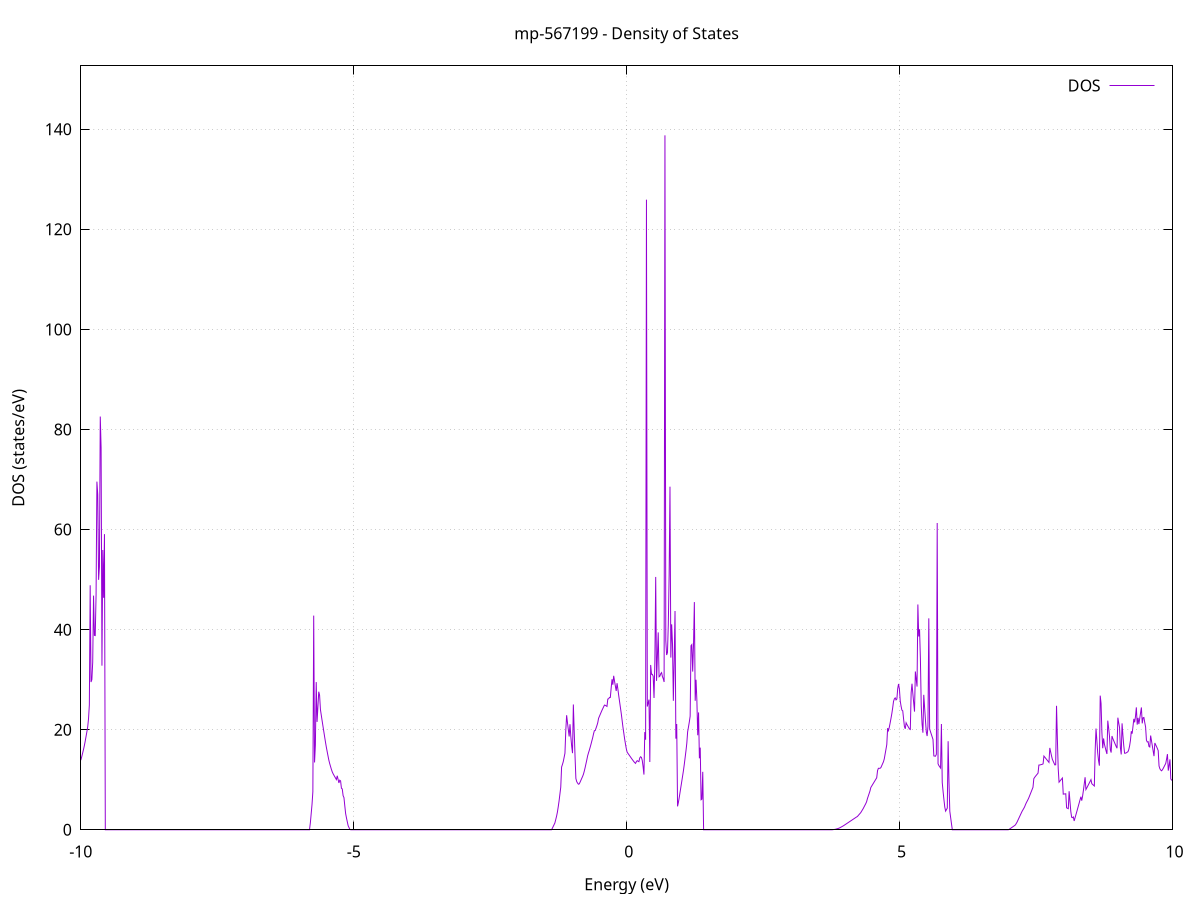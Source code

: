 set title 'mp-567199 - Density of States'
set xlabel 'Energy (eV)'
set ylabel 'DOS (states/eV)'
set grid
set xrange [-10:10]
set yrange [0:152.664]
set xzeroaxis lt -1
set terminal png size 800,600
set output 'mp-567199_dos_gnuplot.png'
plot '-' using 1:2 with lines title 'DOS'
-16.124100 0.000000
-16.108700 0.000000
-16.093300 0.000000
-16.077900 0.000000
-16.062500 0.000000
-16.047100 0.000000
-16.031700 0.000000
-16.016400 0.000000
-16.001000 0.000000
-15.985600 0.000000
-15.970200 0.000000
-15.954800 0.000000
-15.939400 0.000000
-15.924000 0.000000
-15.908600 0.000000
-15.893200 0.000000
-15.877800 0.000000
-15.862400 0.000000
-15.847000 0.000000
-15.831600 0.000000
-15.816200 0.000000
-15.800800 0.000000
-15.785400 0.000000
-15.770000 0.000000
-15.754700 0.000000
-15.739300 0.000000
-15.723900 0.000000
-15.708500 0.000000
-15.693100 0.000000
-15.677700 0.000000
-15.662300 0.000000
-15.646900 0.000000
-15.631500 0.000000
-15.616100 0.000000
-15.600700 0.000000
-15.585300 0.000000
-15.569900 0.000000
-15.554500 0.000000
-15.539100 0.000000
-15.523700 0.000000
-15.508300 0.000000
-15.493000 0.000000
-15.477600 0.000000
-15.462200 0.000000
-15.446800 0.000000
-15.431400 0.000000
-15.416000 0.000000
-15.400600 0.000000
-15.385200 0.000000
-15.369800 0.000000
-15.354400 0.000000
-15.339000 0.000000
-15.323600 0.000000
-15.308200 0.000000
-15.292800 0.000000
-15.277400 0.000000
-15.262000 0.000000
-15.246600 0.000000
-15.231200 0.000000
-15.215900 0.000000
-15.200500 0.000000
-15.185100 0.000000
-15.169700 0.000000
-15.154300 0.000000
-15.138900 0.000000
-15.123500 0.000000
-15.108100 0.000000
-15.092700 0.000000
-15.077300 0.000000
-15.061900 0.000000
-15.046500 0.000000
-15.031100 0.000000
-15.015700 0.000000
-15.000300 0.000000
-14.984900 0.000000
-14.969500 0.000000
-14.954200 0.000000
-14.938800 0.000000
-14.923400 0.000000
-14.908000 0.000000
-14.892600 0.000000
-14.877200 0.000000
-14.861800 0.000000
-14.846400 0.000000
-14.831000 0.000000
-14.815600 0.000000
-14.800200 0.000000
-14.784800 0.000000
-14.769400 0.000000
-14.754000 0.000000
-14.738600 0.000000
-14.723200 33.260700
-14.707800 47.904500
-14.692500 266.033100
-14.677100 316.564500
-14.661700 268.618700
-14.646300 130.494100
-14.630900 0.000000
-14.615500 589.381400
-14.600100 134.035800
-14.584700 87.069500
-14.569300 578.123600
-14.553900 329.712100
-14.538500 0.000000
-14.523100 0.000000
-14.507700 0.000000
-14.492300 0.000000
-14.476900 0.000000
-14.461500 0.000000
-14.446100 0.000000
-14.430800 0.000000
-14.415400 0.000000
-14.400000 0.000000
-14.384600 0.000000
-14.369200 0.000000
-14.353800 0.000000
-14.338400 0.000000
-14.323000 0.000000
-14.307600 0.000000
-14.292200 0.000000
-14.276800 0.000000
-14.261400 0.000000
-14.246000 0.000000
-14.230600 0.000000
-14.215200 0.000000
-14.199800 0.000000
-14.184400 0.000000
-14.169100 0.000000
-14.153700 0.000000
-14.138300 0.000000
-14.122900 0.000000
-14.107500 0.000000
-14.092100 0.000000
-14.076700 0.000000
-14.061300 0.000000
-14.045900 0.000000
-14.030500 0.000000
-14.015100 0.000000
-13.999700 0.000000
-13.984300 0.000000
-13.968900 0.000000
-13.953500 0.000000
-13.938100 0.000000
-13.922700 0.000000
-13.907400 0.000000
-13.892000 0.000000
-13.876600 0.000000
-13.861200 0.000000
-13.845800 0.000000
-13.830400 0.000000
-13.815000 0.000000
-13.799600 0.000000
-13.784200 0.000000
-13.768800 0.000000
-13.753400 0.000000
-13.738000 0.000000
-13.722600 0.000000
-13.707200 0.000000
-13.691800 0.000000
-13.676400 0.000000
-13.661000 0.000000
-13.645700 0.000000
-13.630300 0.000000
-13.614900 0.000000
-13.599500 0.000000
-13.584100 0.000000
-13.568700 0.000000
-13.553300 0.000000
-13.537900 0.000000
-13.522500 0.000000
-13.507100 0.000000
-13.491700 0.000000
-13.476300 0.000000
-13.460900 0.000000
-13.445500 0.000000
-13.430100 0.000000
-13.414700 0.000000
-13.399300 0.000000
-13.384000 0.000000
-13.368600 0.000000
-13.353200 0.000000
-13.337800 0.000000
-13.322400 0.000000
-13.307000 0.000000
-13.291600 0.000000
-13.276200 0.000000
-13.260800 0.000000
-13.245400 0.000000
-13.230000 0.000000
-13.214600 0.000000
-13.199200 0.000000
-13.183800 0.000000
-13.168400 0.000000
-13.153000 0.000000
-13.137600 0.000000
-13.122300 0.000000
-13.106900 0.000000
-13.091500 0.000000
-13.076100 0.000000
-13.060700 0.000000
-13.045300 0.000000
-13.029900 0.000000
-13.014500 0.000000
-12.999100 0.000000
-12.983700 0.000000
-12.968300 0.000000
-12.952900 0.000000
-12.937500 0.000000
-12.922100 0.000000
-12.906700 0.000000
-12.891300 0.000000
-12.875900 0.000000
-12.860600 0.000000
-12.845200 0.000000
-12.829800 0.000000
-12.814400 0.000000
-12.799000 0.000000
-12.783600 0.000000
-12.768200 0.000000
-12.752800 0.000000
-12.737400 0.000000
-12.722000 0.000000
-12.706600 0.000000
-12.691200 0.000000
-12.675800 0.000000
-12.660400 0.000000
-12.645000 0.000000
-12.629600 0.000000
-12.614200 0.000000
-12.598900 0.000000
-12.583500 0.000000
-12.568100 0.000000
-12.552700 0.000000
-12.537300 0.000000
-12.521900 0.000000
-12.506500 0.000000
-12.491100 0.000000
-12.475700 0.000000
-12.460300 0.000000
-12.444900 0.000000
-12.429500 0.000000
-12.414100 0.000000
-12.398700 0.000000
-12.383300 0.000000
-12.367900 0.000000
-12.352500 0.000000
-12.337200 0.000000
-12.321800 0.000000
-12.306400 0.000000
-12.291000 0.000000
-12.275600 0.000000
-12.260200 0.000000
-12.244800 0.000000
-12.229400 0.000000
-12.214000 0.000000
-12.198600 0.000000
-12.183200 0.000000
-12.167800 0.000000
-12.152400 0.000000
-12.137000 0.000000
-12.121600 0.000000
-12.106200 0.000000
-12.090800 0.000000
-12.075500 0.000000
-12.060100 0.000000
-12.044700 0.000000
-12.029300 0.000000
-12.013900 0.000000
-11.998500 0.000000
-11.983100 0.000000
-11.967700 0.000000
-11.952300 0.000000
-11.936900 0.000000
-11.921500 0.000000
-11.906100 0.000000
-11.890700 0.000000
-11.875300 0.000000
-11.859900 0.000000
-11.844500 0.000000
-11.829100 0.000000
-11.813800 0.000000
-11.798400 0.000000
-11.783000 0.000000
-11.767600 0.000000
-11.752200 0.000000
-11.736800 0.000000
-11.721400 0.000000
-11.706000 0.000000
-11.690600 0.000000
-11.675200 0.000000
-11.659800 0.000000
-11.644400 0.000000
-11.629000 0.000000
-11.613600 0.000000
-11.598200 0.000000
-11.582800 0.000000
-11.567400 0.000000
-11.552100 0.000000
-11.536700 0.000000
-11.521300 0.000000
-11.505900 0.000000
-11.490500 0.000000
-11.475100 0.000000
-11.459700 0.000000
-11.444300 0.000000
-11.428900 0.000000
-11.413500 0.000000
-11.398100 0.000000
-11.382700 0.000000
-11.367300 0.000000
-11.351900 0.000000
-11.336500 0.000000
-11.321100 0.000000
-11.305700 0.000000
-11.290400 0.000000
-11.275000 0.000000
-11.259600 0.000000
-11.244200 0.000000
-11.228800 0.000000
-11.213400 0.000000
-11.198000 0.000000
-11.182600 0.000000
-11.167200 0.000000
-11.151800 0.000000
-11.136400 0.000000
-11.121000 0.000000
-11.105600 0.000000
-11.090200 0.000000
-11.074800 0.000000
-11.059400 0.000000
-11.044000 0.000000
-11.028600 0.000000
-11.013300 0.000000
-10.997900 0.000000
-10.982500 0.000000
-10.967100 0.000000
-10.951700 0.000000
-10.936300 0.000000
-10.920900 0.000000
-10.905500 0.000000
-10.890100 0.000000
-10.874700 0.000000
-10.859300 0.000000
-10.843900 0.000000
-10.828500 0.000000
-10.813100 0.000000
-10.797700 0.000000
-10.782300 0.000000
-10.766900 0.000000
-10.751600 0.000000
-10.736200 0.000000
-10.720800 0.000000
-10.705400 0.000000
-10.690000 0.000000
-10.674600 0.000000
-10.659200 0.000000
-10.643800 0.000000
-10.628400 0.000000
-10.613000 0.000000
-10.597600 0.000000
-10.582200 0.000000
-10.566800 0.000000
-10.551400 0.000000
-10.536000 0.000000
-10.520600 0.000000
-10.505200 0.000000
-10.489900 0.000000
-10.474500 0.000000
-10.459100 0.000000
-10.443700 0.000000
-10.428300 0.000000
-10.412900 0.000000
-10.397500 0.000000
-10.382100 0.000000
-10.366700 0.000000
-10.351300 0.000000
-10.335900 0.000000
-10.320500 0.331200
-10.305100 0.824900
-10.289700 1.318600
-10.274300 1.875800
-10.258900 3.142300
-10.243500 4.639800
-10.228200 4.765600
-10.212800 6.324600
-10.197400 7.907000
-10.182000 9.947600
-10.166600 10.461700
-10.151200 10.355700
-10.135800 11.604100
-10.120400 11.314500
-10.105000 12.133800
-10.089600 11.396700
-10.074200 11.776600
-10.058800 12.156500
-10.043400 12.597200
-10.028000 13.057200
-10.012600 13.517200
-9.997200 14.005300
-9.981800 14.638500
-9.966500 15.314900
-9.951100 16.012000
-9.935700 16.769600
-9.920300 17.637000
-9.904900 18.580100
-9.889500 19.523100
-9.874100 20.506100
-9.858700 22.156100
-9.843300 24.946100
-9.827900 48.869100
-9.812500 29.528000
-9.797100 30.015300
-9.781700 33.475700
-9.766300 46.801000
-9.750900 38.857000
-9.735500 38.808700
-9.720100 46.871200
-9.704800 69.579700
-9.689400 66.987900
-9.674000 49.945900
-9.658600 52.563100
-9.643200 82.580900
-9.627800 76.333100
-9.612400 32.798900
-9.597000 55.907400
-9.581600 46.367300
-9.566200 59.080700
-9.550800 0.000000
-9.535400 0.000000
-9.520000 0.000000
-9.504600 0.000000
-9.489200 0.000000
-9.473800 0.000000
-9.458400 0.000000
-9.443100 0.000000
-9.427700 0.000000
-9.412300 0.000000
-9.396900 0.000000
-9.381500 0.000000
-9.366100 0.000000
-9.350700 0.000000
-9.335300 0.000000
-9.319900 0.000000
-9.304500 0.000000
-9.289100 0.000000
-9.273700 0.000000
-9.258300 0.000000
-9.242900 0.000000
-9.227500 0.000000
-9.212100 0.000000
-9.196700 0.000000
-9.181400 0.000000
-9.166000 0.000000
-9.150600 0.000000
-9.135200 0.000000
-9.119800 0.000000
-9.104400 0.000000
-9.089000 0.000000
-9.073600 0.000000
-9.058200 0.000000
-9.042800 0.000000
-9.027400 0.000000
-9.012000 0.000000
-8.996600 0.000000
-8.981200 0.000000
-8.965800 0.000000
-8.950400 0.000000
-8.935000 0.000000
-8.919700 0.000000
-8.904300 0.000000
-8.888900 0.000000
-8.873500 0.000000
-8.858100 0.000000
-8.842700 0.000000
-8.827300 0.000000
-8.811900 0.000000
-8.796500 0.000000
-8.781100 0.000000
-8.765700 0.000000
-8.750300 0.000000
-8.734900 0.000000
-8.719500 0.000000
-8.704100 0.000000
-8.688700 0.000000
-8.673300 0.000000
-8.658000 0.000000
-8.642600 0.000000
-8.627200 0.000000
-8.611800 0.000000
-8.596400 0.000000
-8.581000 0.000000
-8.565600 0.000000
-8.550200 0.000000
-8.534800 0.000000
-8.519400 0.000000
-8.504000 0.000000
-8.488600 0.000000
-8.473200 0.000000
-8.457800 0.000000
-8.442400 0.000000
-8.427000 0.000000
-8.411600 0.000000
-8.396300 0.000000
-8.380900 0.000000
-8.365500 0.000000
-8.350100 0.000000
-8.334700 0.000000
-8.319300 0.000000
-8.303900 0.000000
-8.288500 0.000000
-8.273100 0.000000
-8.257700 0.000000
-8.242300 0.000000
-8.226900 0.000000
-8.211500 0.000000
-8.196100 0.000000
-8.180700 0.000000
-8.165300 0.000000
-8.149900 0.000000
-8.134600 0.000000
-8.119200 0.000000
-8.103800 0.000000
-8.088400 0.000000
-8.073000 0.000000
-8.057600 0.000000
-8.042200 0.000000
-8.026800 0.000000
-8.011400 0.000000
-7.996000 0.000000
-7.980600 0.000000
-7.965200 0.000000
-7.949800 0.000000
-7.934400 0.000000
-7.919000 0.000000
-7.903600 0.000000
-7.888200 0.000000
-7.872900 0.000000
-7.857500 0.000000
-7.842100 0.000000
-7.826700 0.000000
-7.811300 0.000000
-7.795900 0.000000
-7.780500 0.000000
-7.765100 0.000000
-7.749700 0.000000
-7.734300 0.000000
-7.718900 0.000000
-7.703500 0.000000
-7.688100 0.000000
-7.672700 0.000000
-7.657300 0.000000
-7.641900 0.000000
-7.626500 0.000000
-7.611200 0.000000
-7.595800 0.000000
-7.580400 0.000000
-7.565000 0.000000
-7.549600 0.000000
-7.534200 0.000000
-7.518800 0.000000
-7.503400 0.000000
-7.488000 0.000000
-7.472600 0.000000
-7.457200 0.000000
-7.441800 0.000000
-7.426400 0.000000
-7.411000 0.000000
-7.395600 0.000000
-7.380200 0.000000
-7.364800 0.000000
-7.349500 0.000000
-7.334100 0.000000
-7.318700 0.000000
-7.303300 0.000000
-7.287900 0.000000
-7.272500 0.000000
-7.257100 0.000000
-7.241700 0.000000
-7.226300 0.000000
-7.210900 0.000000
-7.195500 0.000000
-7.180100 0.000000
-7.164700 0.000000
-7.149300 0.000000
-7.133900 0.000000
-7.118500 0.000000
-7.103100 0.000000
-7.087800 0.000000
-7.072400 0.000000
-7.057000 0.000000
-7.041600 0.000000
-7.026200 0.000000
-7.010800 0.000000
-6.995400 0.000000
-6.980000 0.000000
-6.964600 0.000000
-6.949200 0.000000
-6.933800 0.000000
-6.918400 0.000000
-6.903000 0.000000
-6.887600 0.000000
-6.872200 0.000000
-6.856800 0.000000
-6.841400 0.000000
-6.826100 0.000000
-6.810700 0.000000
-6.795300 0.000000
-6.779900 0.000000
-6.764500 0.000000
-6.749100 0.000000
-6.733700 0.000000
-6.718300 0.000000
-6.702900 0.000000
-6.687500 0.000000
-6.672100 0.000000
-6.656700 0.000000
-6.641300 0.000000
-6.625900 0.000000
-6.610500 0.000000
-6.595100 0.000000
-6.579700 0.000000
-6.564300 0.000000
-6.549000 0.000000
-6.533600 0.000000
-6.518200 0.000000
-6.502800 0.000000
-6.487400 0.000000
-6.472000 0.000000
-6.456600 0.000000
-6.441200 0.000000
-6.425800 0.000000
-6.410400 0.000000
-6.395000 0.000000
-6.379600 0.000000
-6.364200 0.000000
-6.348800 0.000000
-6.333400 0.000000
-6.318000 0.000000
-6.302600 0.000000
-6.287300 0.000000
-6.271900 0.000000
-6.256500 0.000000
-6.241100 0.000000
-6.225700 0.000000
-6.210300 0.000000
-6.194900 0.000000
-6.179500 0.000000
-6.164100 0.000000
-6.148700 0.000000
-6.133300 0.000000
-6.117900 0.000000
-6.102500 0.000000
-6.087100 0.000000
-6.071700 0.000000
-6.056300 0.000000
-6.040900 0.000000
-6.025600 0.000000
-6.010200 0.000000
-5.994800 0.000000
-5.979400 0.000000
-5.964000 0.000000
-5.948600 0.000000
-5.933200 0.000000
-5.917800 0.000000
-5.902400 0.000000
-5.887000 0.000000
-5.871600 0.000000
-5.856200 0.000000
-5.840800 0.000000
-5.825400 0.000000
-5.810000 0.000000
-5.794600 1.369100
-5.779200 3.220300
-5.763900 5.071600
-5.748500 7.600800
-5.733100 42.804700
-5.717700 13.458300
-5.702300 16.949200
-5.686900 29.512100
-5.671500 21.556100
-5.656100 24.575000
-5.640700 27.593900
-5.625300 26.901100
-5.609900 24.033300
-5.594500 22.918600
-5.579100 21.810800
-5.563700 20.732900
-5.548300 19.655000
-5.532900 18.577100
-5.517500 17.534600
-5.502200 16.543400
-5.486800 15.652900
-5.471400 14.779400
-5.456000 13.931000
-5.440600 13.249300
-5.425200 12.676800
-5.409800 12.104300
-5.394400 11.598100
-5.379000 11.220900
-5.363600 10.923100
-5.348200 10.625300
-5.332800 10.327500
-5.317400 10.029700
-5.302000 10.791000
-5.286600 10.074200
-5.271200 9.357400
-5.255800 9.908000
-5.240500 9.760400
-5.225100 8.300100
-5.209700 8.162500
-5.194300 6.815900
-5.178900 6.437000
-5.163500 4.787500
-5.148100 3.240800
-5.132700 2.355200
-5.117300 1.568200
-5.101900 0.809500
-5.086500 0.449200
-5.071100 0.088800
-5.055700 0.000000
-5.040300 0.000000
-5.024900 0.000000
-5.009500 0.000000
-4.994100 0.000000
-4.978800 0.000000
-4.963400 0.000000
-4.948000 0.000000
-4.932600 0.000000
-4.917200 0.000000
-4.901800 0.000000
-4.886400 0.000000
-4.871000 0.000000
-4.855600 0.000000
-4.840200 0.000000
-4.824800 0.000000
-4.809400 0.000000
-4.794000 0.000000
-4.778600 0.000000
-4.763200 0.000000
-4.747800 0.000000
-4.732400 0.000000
-4.717100 0.000000
-4.701700 0.000000
-4.686300 0.000000
-4.670900 0.000000
-4.655500 0.000000
-4.640100 0.000000
-4.624700 0.000000
-4.609300 0.000000
-4.593900 0.000000
-4.578500 0.000000
-4.563100 0.000000
-4.547700 0.000000
-4.532300 0.000000
-4.516900 0.000000
-4.501500 0.000000
-4.486100 0.000000
-4.470700 0.000000
-4.455400 0.000000
-4.440000 0.000000
-4.424600 0.000000
-4.409200 0.000000
-4.393800 0.000000
-4.378400 0.000000
-4.363000 0.000000
-4.347600 0.000000
-4.332200 0.000000
-4.316800 0.000000
-4.301400 0.000000
-4.286000 0.000000
-4.270600 0.000000
-4.255200 0.000000
-4.239800 0.000000
-4.224400 0.000000
-4.209000 0.000000
-4.193700 0.000000
-4.178300 0.000000
-4.162900 0.000000
-4.147500 0.000000
-4.132100 0.000000
-4.116700 0.000000
-4.101300 0.000000
-4.085900 0.000000
-4.070500 0.000000
-4.055100 0.000000
-4.039700 0.000000
-4.024300 0.000000
-4.008900 0.000000
-3.993500 0.000000
-3.978100 0.000000
-3.962700 0.000000
-3.947300 0.000000
-3.932000 0.000000
-3.916600 0.000000
-3.901200 0.000000
-3.885800 0.000000
-3.870400 0.000000
-3.855000 0.000000
-3.839600 0.000000
-3.824200 0.000000
-3.808800 0.000000
-3.793400 0.000000
-3.778000 0.000000
-3.762600 0.000000
-3.747200 0.000000
-3.731800 0.000000
-3.716400 0.000000
-3.701000 0.000000
-3.685600 0.000000
-3.670300 0.000000
-3.654900 0.000000
-3.639500 0.000000
-3.624100 0.000000
-3.608700 0.000000
-3.593300 0.000000
-3.577900 0.000000
-3.562500 0.000000
-3.547100 0.000000
-3.531700 0.000000
-3.516300 0.000000
-3.500900 0.000000
-3.485500 0.000000
-3.470100 0.000000
-3.454700 0.000000
-3.439300 0.000000
-3.423900 0.000000
-3.408600 0.000000
-3.393200 0.000000
-3.377800 0.000000
-3.362400 0.000000
-3.347000 0.000000
-3.331600 0.000000
-3.316200 0.000000
-3.300800 0.000000
-3.285400 0.000000
-3.270000 0.000000
-3.254600 0.000000
-3.239200 0.000000
-3.223800 0.000000
-3.208400 0.000000
-3.193000 0.000000
-3.177600 0.000000
-3.162200 0.000000
-3.146900 0.000000
-3.131500 0.000000
-3.116100 0.000000
-3.100700 0.000000
-3.085300 0.000000
-3.069900 0.000000
-3.054500 0.000000
-3.039100 0.000000
-3.023700 0.000000
-3.008300 0.000000
-2.992900 0.000000
-2.977500 0.000000
-2.962100 0.000000
-2.946700 0.000000
-2.931300 0.000000
-2.915900 0.000000
-2.900500 0.000000
-2.885200 0.000000
-2.869800 0.000000
-2.854400 0.000000
-2.839000 0.000000
-2.823600 0.000000
-2.808200 0.000000
-2.792800 0.000000
-2.777400 0.000000
-2.762000 0.000000
-2.746600 0.000000
-2.731200 0.000000
-2.715800 0.000000
-2.700400 0.000000
-2.685000 0.000000
-2.669600 0.000000
-2.654200 0.000000
-2.638800 0.000000
-2.623500 0.000000
-2.608100 0.000000
-2.592700 0.000000
-2.577300 0.000000
-2.561900 0.000000
-2.546500 0.000000
-2.531100 0.000000
-2.515700 0.000000
-2.500300 0.000000
-2.484900 0.000000
-2.469500 0.000000
-2.454100 0.000000
-2.438700 0.000000
-2.423300 0.000000
-2.407900 0.000000
-2.392500 0.000000
-2.377100 0.000000
-2.361700 0.000000
-2.346400 0.000000
-2.331000 0.000000
-2.315600 0.000000
-2.300200 0.000000
-2.284800 0.000000
-2.269400 0.000000
-2.254000 0.000000
-2.238600 0.000000
-2.223200 0.000000
-2.207800 0.000000
-2.192400 0.000000
-2.177000 0.000000
-2.161600 0.000000
-2.146200 0.000000
-2.130800 0.000000
-2.115400 0.000000
-2.100000 0.000000
-2.084700 0.000000
-2.069300 0.000000
-2.053900 0.000000
-2.038500 0.000000
-2.023100 0.000000
-2.007700 0.000000
-1.992300 0.000000
-1.976900 0.000000
-1.961500 0.000000
-1.946100 0.000000
-1.930700 0.000000
-1.915300 0.000000
-1.899900 0.000000
-1.884500 0.000000
-1.869100 0.000000
-1.853700 0.000000
-1.838300 0.000000
-1.823000 0.000000
-1.807600 0.000000
-1.792200 0.000000
-1.776800 0.000000
-1.761400 0.000000
-1.746000 0.000000
-1.730600 0.000000
-1.715200 0.000000
-1.699800 0.000000
-1.684400 0.000000
-1.669000 0.000000
-1.653600 0.000000
-1.638200 0.000000
-1.622800 0.000000
-1.607400 0.000000
-1.592000 0.000000
-1.576600 0.000000
-1.561300 0.000000
-1.545900 0.000000
-1.530500 0.000000
-1.515100 0.000000
-1.499700 0.000000
-1.484300 0.000000
-1.468900 0.000000
-1.453500 0.000000
-1.438100 0.000000
-1.422700 0.000000
-1.407300 0.000000
-1.391900 0.000000
-1.376500 0.000000
-1.361100 0.300900
-1.345700 0.653000
-1.330300 1.005200
-1.314900 1.357300
-1.299600 2.012900
-1.284200 2.693100
-1.268800 3.512200
-1.253400 4.579900
-1.238000 5.751100
-1.222600 7.126800
-1.207200 8.502500
-1.191800 12.535100
-1.176400 13.044300
-1.161000 13.624200
-1.145600 14.462200
-1.130200 15.300200
-1.114800 19.864400
-1.099400 22.892000
-1.084000 21.412900
-1.068600 20.013000
-1.053200 18.643700
-1.037900 21.098400
-1.022500 18.625800
-1.007100 16.704100
-0.991700 15.315600
-0.976300 25.036400
-0.960900 19.753000
-0.945500 14.714300
-0.930100 10.261400
-0.914700 9.623100
-0.899300 9.342100
-0.883900 9.105600
-0.868500 9.172400
-0.853100 9.519200
-0.837700 9.901100
-0.822300 10.281500
-0.806900 10.661900
-0.791500 11.102800
-0.776200 11.713600
-0.760800 12.414900
-0.745400 13.187100
-0.730000 13.959300
-0.714600 14.780000
-0.699200 15.368000
-0.683800 15.894400
-0.668400 16.489700
-0.653000 17.101000
-0.637600 17.760800
-0.622200 18.394900
-0.606800 19.163400
-0.591400 19.799400
-0.576000 19.837800
-0.560600 20.316200
-0.545200 20.811000
-0.529800 21.371900
-0.514500 22.268900
-0.499100 22.666700
-0.483700 23.064500
-0.468300 23.462300
-0.452900 23.854000
-0.437500 24.211000
-0.422100 24.564700
-0.406700 24.918400
-0.391300 24.869500
-0.375900 24.762800
-0.360500 24.651100
-0.345100 26.122700
-0.329700 26.183900
-0.314300 26.451700
-0.298900 26.451600
-0.283500 28.343600
-0.268100 30.087300
-0.252800 28.978000
-0.237400 30.769000
-0.222000 29.723900
-0.206600 28.707400
-0.191200 27.741800
-0.175800 29.294100
-0.160400 28.108100
-0.145000 26.799400
-0.129600 25.614400
-0.114200 24.430200
-0.098800 23.246100
-0.083400 21.897500
-0.068000 20.536400
-0.052600 19.365200
-0.037200 18.165300
-0.021800 17.164000
-0.006400 16.201700
0.008900 15.506700
0.024300 15.268800
0.039700 15.030800
0.055100 14.792900
0.070500 14.555000
0.085900 14.311600
0.101300 14.072200
0.116700 13.847600
0.132100 13.623000
0.147500 13.421000
0.162900 13.271100
0.178300 13.612500
0.193700 13.809200
0.209100 13.702800
0.224500 13.607400
0.239900 14.342000
0.255300 14.592300
0.270600 14.463300
0.286000 13.862000
0.301400 12.600400
0.316800 11.030000
0.332200 19.520300
0.347600 18.003200
0.363000 125.926600
0.378400 24.629200
0.393800 25.319300
0.409200 26.009400
0.424600 13.546900
0.440000 32.937300
0.455400 31.072000
0.470800 31.075100
0.486200 30.685200
0.501600 26.340500
0.517000 33.703600
0.532300 50.530500
0.547700 29.761100
0.563100 34.597600
0.578500 39.443900
0.593900 30.572600
0.609300 30.699900
0.624700 31.196000
0.640100 31.407900
0.655500 30.610400
0.670900 30.182300
0.686300 29.538900
0.701700 138.785300
0.717100 37.814800
0.732500 34.927800
0.747900 35.406500
0.763300 41.033500
0.778700 51.097600
0.794000 68.568400
0.809400 34.415800
0.824800 41.052100
0.840200 37.117300
0.855600 25.781500
0.871000 33.824200
0.886400 43.722900
0.901800 18.215300
0.917200 21.132600
0.932600 4.678500
0.948000 5.466700
0.963400 6.444500
0.978800 7.514200
0.994200 8.584000
1.009600 9.653800
1.025000 10.723600
1.040400 11.813600
1.055700 13.045200
1.071100 14.398900
1.086500 15.752500
1.101900 17.257100
1.117300 19.569700
1.132700 20.533200
1.148100 21.539900
1.163500 22.699300
1.178900 36.777500
1.194300 37.010400
1.209700 31.613400
1.225100 36.973300
1.240500 45.503800
1.255900 25.779200
1.271300 29.977400
1.286700 25.865600
1.302100 18.886300
1.317400 23.452000
1.332800 14.284200
1.348200 16.414600
1.363600 5.998300
1.379000 6.127400
1.394400 11.586300
1.409800 0.000000
1.425200 0.000000
1.440600 0.000000
1.456000 0.000000
1.471400 0.000000
1.486800 0.000000
1.502200 0.000000
1.517600 0.000000
1.533000 0.000000
1.548400 0.000000
1.563800 0.000000
1.579100 0.000000
1.594500 0.000000
1.609900 0.000000
1.625300 0.000000
1.640700 0.000000
1.656100 0.000000
1.671500 0.000000
1.686900 0.000000
1.702300 0.000000
1.717700 0.000000
1.733100 0.000000
1.748500 0.000000
1.763900 0.000000
1.779300 0.000000
1.794700 0.000000
1.810100 0.000000
1.825500 0.000000
1.840900 0.000000
1.856200 0.000000
1.871600 0.000000
1.887000 0.000000
1.902400 0.000000
1.917800 0.000000
1.933200 0.000000
1.948600 0.000000
1.964000 0.000000
1.979400 0.000000
1.994800 0.000000
2.010200 0.000000
2.025600 0.000000
2.041000 0.000000
2.056400 0.000000
2.071800 0.000000
2.087200 0.000000
2.102600 0.000000
2.117900 0.000000
2.133300 0.000000
2.148700 0.000000
2.164100 0.000000
2.179500 0.000000
2.194900 0.000000
2.210300 0.000000
2.225700 0.000000
2.241100 0.000000
2.256500 0.000000
2.271900 0.000000
2.287300 0.000000
2.302700 0.000000
2.318100 0.000000
2.333500 0.000000
2.348900 0.000000
2.364300 0.000000
2.379600 0.000000
2.395000 0.000000
2.410400 0.000000
2.425800 0.000000
2.441200 0.000000
2.456600 0.000000
2.472000 0.000000
2.487400 0.000000
2.502800 0.000000
2.518200 0.000000
2.533600 0.000000
2.549000 0.000000
2.564400 0.000000
2.579800 0.000000
2.595200 0.000000
2.610600 0.000000
2.626000 0.000000
2.641300 0.000000
2.656700 0.000000
2.672100 0.000000
2.687500 0.000000
2.702900 0.000000
2.718300 0.000000
2.733700 0.000000
2.749100 0.000000
2.764500 0.000000
2.779900 0.000000
2.795300 0.000000
2.810700 0.000000
2.826100 0.000000
2.841500 0.000000
2.856900 0.000000
2.872300 0.000000
2.887700 0.000000
2.903000 0.000000
2.918400 0.000000
2.933800 0.000000
2.949200 0.000000
2.964600 0.000000
2.980000 0.000000
2.995400 0.000000
3.010800 0.000000
3.026200 0.000000
3.041600 0.000000
3.057000 0.000000
3.072400 0.000000
3.087800 0.000000
3.103200 0.000000
3.118600 0.000000
3.134000 0.000000
3.149400 0.000000
3.164700 0.000000
3.180100 0.000000
3.195500 0.000000
3.210900 0.000000
3.226300 0.000000
3.241700 0.000000
3.257100 0.000000
3.272500 0.000000
3.287900 0.000000
3.303300 0.000000
3.318700 0.000000
3.334100 0.000000
3.349500 0.000000
3.364900 0.000000
3.380300 0.000000
3.395700 0.000000
3.411100 0.000000
3.426400 0.000000
3.441800 0.000000
3.457200 0.000000
3.472600 0.000000
3.488000 0.000000
3.503400 0.000000
3.518800 0.000000
3.534200 0.000000
3.549600 0.000000
3.565000 0.000000
3.580400 0.000000
3.595800 0.000000
3.611200 0.000000
3.626600 0.000000
3.642000 0.000000
3.657400 0.000000
3.672800 0.000000
3.688100 0.000000
3.703500 0.000000
3.718900 0.000000
3.734300 0.000000
3.749700 0.000000
3.765100 0.001700
3.780500 0.026100
3.795900 0.050500
3.811300 0.074800
3.826700 0.107800
3.842100 0.155900
3.857500 0.204000
3.872900 0.252100
3.888300 0.317200
3.903700 0.390400
3.919100 0.482400
3.934500 0.574400
3.949800 0.666300
3.965200 0.758300
3.980600 0.864900
3.996000 0.977600
4.011400 1.090200
4.026800 1.202800
4.042200 1.315500
4.057600 1.428100
4.073000 1.540700
4.088400 1.653400
4.103800 1.766000
4.119200 1.878600
4.134600 1.991300
4.150000 2.103900
4.165400 2.216500
4.180800 2.329200
4.196200 2.441800
4.211500 2.554400
4.226900 2.649100
4.242300 2.843200
4.257700 3.037400
4.273100 3.231500
4.288500 3.422300
4.303900 3.700200
4.319300 3.978100
4.334700 4.256000
4.350100 4.587900
4.365500 4.908200
4.380900 5.228500
4.396300 5.614200
4.411700 6.245500
4.427100 6.746700
4.442500 7.247900
4.457900 7.758800
4.473200 8.446200
4.488600 8.723600
4.504000 9.001000
4.519400 9.278400
4.534800 9.555800
4.550200 9.833100
4.565600 10.110500
4.581000 10.387900
4.596400 11.815300
4.611800 12.287900
4.627200 12.285200
4.642600 12.282600
4.658000 12.433600
4.673400 12.814400
4.688800 13.195200
4.704200 13.576000
4.719600 14.159100
4.734900 15.109600
4.750300 16.060200
4.765700 17.023400
4.781100 20.303100
4.796500 19.827900
4.811900 20.495100
4.827300 21.348600
4.842700 22.258200
4.858100 23.216700
4.873500 24.339700
4.888900 25.642800
4.904300 26.153500
4.919700 26.356100
4.935100 25.954000
4.950500 26.126700
4.965900 28.209200
4.981300 29.145300
4.996600 28.146800
5.012000 25.751400
5.027400 24.707200
5.042800 23.908000
5.058200 23.766400
5.073600 22.149000
5.089000 20.622300
5.104400 20.179300
5.119800 21.381000
5.135200 21.033700
5.150600 20.736500
5.166000 20.439200
5.181400 20.142000
5.196800 20.046900
5.212200 27.388800
5.227600 29.188700
5.243000 27.220200
5.258300 25.412000
5.273700 23.614300
5.289100 31.632100
5.304500 30.127100
5.319900 28.619700
5.335300 45.029100
5.350700 38.633000
5.366100 40.069300
5.381500 34.199000
5.396900 24.764400
5.412300 21.113200
5.427700 19.399200
5.443100 26.973500
5.458500 24.446400
5.473900 21.964000
5.489300 19.586600
5.504700 18.733400
5.520000 20.653700
5.535400 42.259900
5.550800 20.140000
5.566200 19.602700
5.581600 19.085700
5.597000 18.568800
5.612400 18.051800
5.627800 14.757600
5.643200 14.727800
5.658600 14.705700
5.674000 15.096600
5.689400 61.303900
5.704800 13.190700
5.720200 12.827400
5.735600 12.584900
5.751000 12.342500
5.766400 21.133600
5.781700 9.431500
5.797100 7.670100
5.812500 6.039600
5.827900 4.558600
5.843300 3.727700
5.858700 4.027000
5.874100 4.326300
5.889500 17.694700
5.904900 9.715000
5.920300 3.696800
5.935700 2.441600
5.951100 1.186400
5.966500 0.000000
5.981900 0.000000
5.997300 0.000000
6.012700 0.000000
6.028100 0.000000
6.043500 0.000000
6.058800 0.000000
6.074200 0.000000
6.089600 0.000000
6.105000 0.000000
6.120400 0.000000
6.135800 0.000000
6.151200 0.000000
6.166600 0.000000
6.182000 0.000000
6.197400 0.000000
6.212800 0.000000
6.228200 0.000000
6.243600 0.000000
6.259000 0.000000
6.274400 0.000000
6.289800 0.000000
6.305200 0.000000
6.320500 0.000000
6.335900 0.000000
6.351300 0.000000
6.366700 0.000000
6.382100 0.000000
6.397500 0.000000
6.412900 0.000000
6.428300 0.000000
6.443700 0.000000
6.459100 0.000000
6.474500 0.000000
6.489900 0.000000
6.505300 0.000000
6.520700 0.000000
6.536100 0.000000
6.551500 0.000000
6.566900 0.000000
6.582200 0.000000
6.597600 0.000000
6.613000 0.000000
6.628400 0.000000
6.643800 0.000000
6.659200 0.000000
6.674600 0.000000
6.690000 0.000000
6.705400 0.000000
6.720800 0.000000
6.736200 0.000000
6.751600 0.000000
6.767000 0.000000
6.782400 0.000000
6.797800 0.000000
6.813200 0.000000
6.828600 0.000000
6.843900 0.000000
6.859300 0.000000
6.874700 0.000000
6.890100 0.000000
6.905500 0.000000
6.920900 0.000000
6.936300 0.000000
6.951700 0.000000
6.967100 0.000000
6.982500 0.000000
6.997900 0.017800
7.013300 0.133700
7.028700 0.249500
7.044100 0.365400
7.059500 0.481300
7.074900 0.597100
7.090300 0.713000
7.105600 0.828900
7.121000 0.961900
7.136400 1.230000
7.151800 1.519900
7.167200 1.881700
7.182600 2.243500
7.198000 2.605300
7.213400 2.967000
7.228800 3.328800
7.244200 3.684400
7.259600 3.973500
7.275000 4.262700
7.290400 4.573600
7.305800 5.002200
7.321200 5.377700
7.336600 5.701000
7.352000 6.024400
7.367300 6.380800
7.382700 6.803000
7.398100 7.225300
7.413500 7.647500
7.428900 8.069800
7.444300 8.492000
7.459700 10.220200
7.475100 10.476000
7.490500 10.703300
7.505900 10.908200
7.521300 11.113000
7.536700 11.317900
7.552100 12.933800
7.567500 12.946900
7.582900 12.993000
7.598300 13.039100
7.613700 13.085100
7.629000 13.169600
7.644400 14.733200
7.659800 14.521000
7.675200 14.308900
7.690600 14.096700
7.706000 13.884500
7.721400 13.672300
7.736800 13.460200
7.752200 16.360300
7.767600 15.581000
7.783000 14.805200
7.798400 14.099200
7.813800 13.714600
7.829200 13.330400
7.844600 12.961900
7.860000 12.995300
7.875400 24.778400
7.890700 18.254100
7.906100 12.272200
7.921500 9.511900
7.936900 9.720000
7.952300 9.928100
7.967700 10.136300
7.983100 10.344400
7.998500 7.121000
8.013900 7.145500
8.029300 7.170000
8.044700 7.194600
8.060100 4.385000
8.075500 4.301400
8.090900 4.217800
8.106300 7.701800
8.121700 5.671000
8.137100 3.640100
8.152400 2.498100
8.167800 2.419200
8.183200 2.565400
8.198600 1.767900
8.214000 2.360000
8.229400 2.952000
8.244800 3.544400
8.260200 4.157500
8.275600 4.770500
8.291000 5.383600
8.306400 5.996700
8.321800 6.609800
8.337200 5.824000
8.352600 6.709300
8.368000 7.869900
8.383400 9.177800
8.398800 10.493200
8.414100 8.045400
8.429500 8.355500
8.444900 8.685300
8.460300 9.017400
8.475700 9.349500
8.491100 9.681600
8.506500 10.013700
8.521900 9.207100
8.537300 9.054900
8.552700 8.902700
8.568100 8.750500
8.583500 15.934000
8.598900 20.226200
8.614300 17.804500
8.629700 15.384800
8.645100 13.848800
8.660500 12.814100
8.675800 26.805900
8.691200 25.258700
8.706600 19.444100
8.722000 16.294200
8.737400 18.247600
8.752800 17.104100
8.768200 16.410700
8.783600 15.728800
8.799000 15.150900
8.814400 21.810800
8.829800 20.374100
8.845200 18.750000
8.860600 16.000500
8.876000 15.429100
8.891400 18.736500
8.906800 18.230800
8.922200 17.832200
8.937500 17.433700
8.952900 17.035100
8.968300 16.640100
8.983700 16.297000
8.999100 22.400700
9.014500 21.382700
9.029900 20.428500
9.045300 16.377700
9.060700 15.050500
9.076100 21.265300
9.091500 18.875700
9.106900 16.832000
9.122300 15.299500
9.137700 15.303100
9.153100 15.379600
9.168500 15.490800
9.183900 15.602000
9.199200 16.030900
9.214600 16.795900
9.230000 17.888600
9.245400 19.683700
9.260800 19.216500
9.276200 20.656100
9.291600 22.159000
9.307000 21.471600
9.322400 22.697600
9.337800 24.464800
9.353200 21.008600
9.368600 22.365000
9.384000 21.125300
9.399400 22.231600
9.414800 23.338000
9.430200 24.444300
9.445600 21.265600
9.460900 22.382600
9.476300 22.442700
9.491700 21.430500
9.507100 20.555100
9.522500 17.896000
9.537900 17.544500
9.553300 17.608200
9.568700 16.660000
9.584100 16.541400
9.599500 18.831000
9.614900 17.803200
9.630300 16.775500
9.645700 15.747700
9.661100 14.720000
9.676500 17.346900
9.691900 16.989200
9.707300 16.631500
9.722600 16.246600
9.738000 15.813500
9.753400 12.751200
9.768800 12.196000
9.784200 11.936800
9.799600 11.785700
9.815000 11.975800
9.830400 12.271400
9.845800 12.604900
9.861200 12.938400
9.876600 13.272000
9.892000 14.144000
9.907400 15.121600
9.922800 11.821900
9.938200 12.872300
9.953600 14.073700
9.969000 10.157000
9.984300 9.946700
9.999700 9.785700
10.015100 9.959300
10.030500 10.243200
10.045900 10.538200
10.061300 18.403900
10.076700 17.367200
10.092100 16.330500
10.107500 15.293800
10.122900 13.097200
10.138300 12.210500
10.153700 11.842700
10.169100 12.273500
10.184500 28.321200
10.199900 11.599500
10.215300 11.339700
10.230700 11.068000
10.246100 10.942000
10.261400 11.746900
10.276800 13.072900
10.292200 14.564000
10.307600 15.793100
10.323000 16.189400
10.338400 15.774500
10.353800 16.110300
10.369200 16.452900
10.384600 16.803700
10.400000 16.391200
10.415400 11.950900
10.430800 13.098700
10.446200 14.471100
10.461600 15.871800
10.477000 17.545100
10.492400 20.663700
10.507800 23.820900
10.523100 16.167500
10.538500 17.839400
10.553900 15.805700
10.569300 13.262600
10.584700 13.490900
10.600100 18.686300
10.615500 17.768100
10.630900 16.850000
10.646300 15.931800
10.661700 15.077200
10.677100 15.050500
10.692500 15.216200
10.707900 16.666200
10.723300 18.395800
10.738700 20.248100
10.754100 16.870100
10.769500 17.331700
10.784800 17.793200
10.800200 17.764800
10.815600 18.201900
10.831000 17.073000
10.846400 17.452800
10.861800 16.332300
10.877200 16.559400
10.892600 16.802600
10.908000 17.045800
10.923400 17.288900
10.938800 17.528100
10.954200 16.881200
10.969600 17.010000
10.985000 16.414700
11.000400 16.489600
11.015800 16.578800
11.031200 16.690800
11.046500 16.802700
11.061900 16.914600
11.077300 17.049800
11.092700 16.976200
11.108100 17.169400
11.123500 17.802000
11.138900 17.616300
11.154300 17.440100
11.169700 17.272300
11.185100 17.105800
11.200500 16.939300
11.215900 16.922200
11.231300 16.931300
11.246700 16.940500
11.262100 17.033600
11.277500 17.464300
11.292900 17.934400
11.308200 18.456800
11.323600 18.935300
11.339000 23.538500
11.354400 20.741700
11.369800 17.949500
11.385200 18.301100
11.400600 18.542800
11.416000 18.027600
11.431400 18.060400
11.446800 18.093300
11.462200 19.328900
11.477600 19.272400
11.493000 20.393500
11.508400 21.495500
11.523800 22.561700
11.539200 16.372900
11.554600 16.127800
11.569900 15.848500
11.585300 15.569200
11.600700 15.336000
11.616100 15.108400
11.631500 14.984300
11.646900 14.895600
11.662300 14.806800
11.677700 16.198300
11.693100 16.093700
11.708500 16.054600
11.723900 16.006300
11.739300 16.746100
11.754700 16.734100
11.770100 16.732300
11.785500 16.856200
11.800900 16.425200
11.816300 16.529900
11.831600 16.928400
11.847000 17.021700
11.862400 21.375900
11.877800 20.580200
11.893200 19.879500
11.908600 19.182500
11.924000 18.485500
11.939400 17.788500
11.954800 17.969600
11.970200 30.748600
11.985600 23.744800
12.001000 18.884900
12.016400 35.632200
12.031800 19.687000
12.047200 18.933200
12.062600 18.496100
12.078000 21.533800
12.093300 24.571600
12.108700 21.742600
12.124100 20.236300
12.139500 18.843600
12.154900 17.517000
12.170300 33.669200
12.185700 20.149300
12.201100 22.561800
12.216500 26.975700
12.231900 19.952300
12.247300 13.301200
12.262700 11.003500
12.278100 11.184300
12.293500 12.550600
12.308900 14.159100
12.324300 15.904200
12.339700 17.604600
12.355000 19.305000
12.370400 9.194300
12.385800 9.232400
12.401200 9.279400
12.416600 9.332100
12.432000 9.388200
12.447400 9.446700
12.462800 9.505200
12.478200 14.637900
12.493600 13.234400
12.509000 11.830900
12.524400 10.427500
12.539800 9.024000
12.555200 7.620500
12.570600 7.247200
12.586000 7.278500
12.601400 5.531900
12.616700 5.580000
12.632100 5.628200
12.647500 5.676300
12.662900 7.921200
12.678300 11.761700
12.693700 15.602300
12.709100 7.317600
12.724500 7.060400
12.739900 6.813600
12.755300 6.609000
12.770700 6.404300
12.786100 6.199700
12.801500 6.702000
12.816900 15.511900
12.832300 24.321900
12.847700 8.485500
12.863100 7.075200
12.878400 5.831600
12.893800 4.588000
12.909200 4.057500
12.924600 4.180100
12.940000 4.302700
12.955400 4.425400
12.970800 4.548000
12.986200 6.503800
13.001600 25.473900
13.017000 8.746800
13.032400 2.316500
13.047800 2.473600
13.063200 3.046800
13.078600 3.620100
13.094000 4.193300
13.109400 4.766500
13.124800 4.305100
13.140100 3.831600
13.155500 3.358000
13.170900 2.884400
13.186300 2.410900
13.201700 1.937300
13.217100 1.463700
13.232500 0.990200
13.247900 0.516600
13.263300 0.043100
13.278700 0.000000
13.294100 0.000000
13.309500 0.000000
13.324900 0.000000
13.340300 0.000000
13.355700 0.000000
13.371100 0.000000
13.386500 0.000000
13.401800 0.000000
13.417200 0.000000
13.432600 0.000000
13.448000 0.000000
13.463400 0.000000
13.478800 0.000000
13.494200 0.000000
13.509600 0.000000
13.525000 0.000000
13.540400 0.000000
13.555800 0.000000
13.571200 0.000000
13.586600 0.000000
13.602000 0.000000
13.617400 0.000000
13.632800 0.000000
13.648200 0.000000
13.663500 0.000000
13.678900 0.000000
13.694300 0.000000
13.709700 0.000000
13.725100 0.000000
13.740500 0.000000
13.755900 0.000000
13.771300 0.000000
13.786700 0.000000
13.802100 0.000000
13.817500 0.000000
13.832900 0.000000
13.848300 0.000000
13.863700 0.000000
13.879100 0.000000
13.894500 0.000000
13.909900 0.000000
13.925200 0.000000
13.940600 0.000000
13.956000 0.000000
13.971400 0.000000
13.986800 0.000000
14.002200 0.000000
14.017600 0.000000
14.033000 0.000000
14.048400 0.000000
14.063800 0.000000
14.079200 0.000000
14.094600 0.000000
14.110000 0.000000
14.125400 0.000000
14.140800 0.000000
14.156200 0.000000
14.171600 0.000000
14.186900 0.000000
14.202300 0.000000
14.217700 0.000000
14.233100 0.000000
14.248500 0.000000
14.263900 0.000000
14.279300 0.000000
14.294700 0.000000
14.310100 0.000000
14.325500 0.000000
14.340900 0.000000
14.356300 0.000000
14.371700 0.000000
14.387100 0.000000
14.402500 0.000000
14.417900 0.000000
14.433300 0.000000
14.448600 0.000000
14.464000 0.000000
14.479400 0.000000
14.494800 0.000000
14.510200 0.000000
14.525600 0.000000
14.541000 0.000000
14.556400 0.000000
14.571800 0.000000
14.587200 0.000000
14.602600 0.000000
14.618000 0.000000
14.633400 0.000000
14.648800 0.000000
14.664200 0.000000
e
